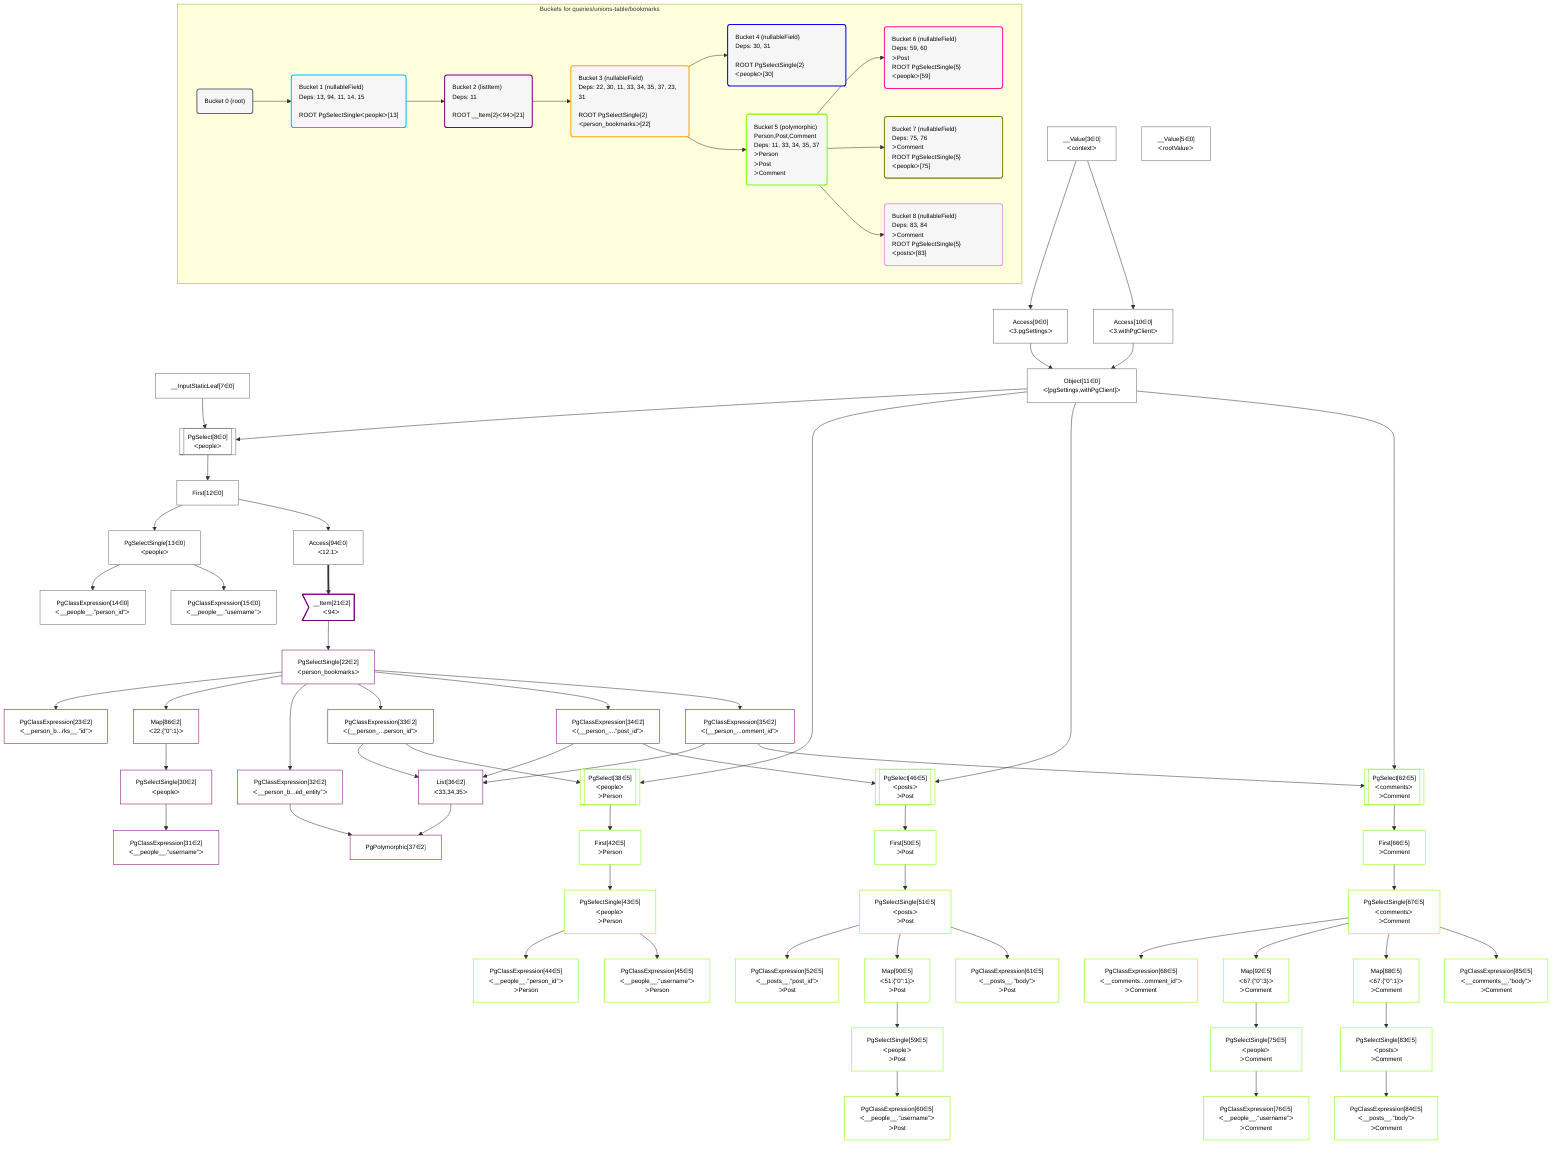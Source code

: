 %%{init: {'themeVariables': { 'fontSize': '12px'}}}%%
graph TD
    classDef path fill:#eee,stroke:#000,color:#000
    classDef plan fill:#fff,stroke-width:1px,color:#000
    classDef itemplan fill:#fff,stroke-width:2px,color:#000
    classDef sideeffectplan fill:#f00,stroke-width:2px,color:#000
    classDef bucket fill:#f6f6f6,color:#000,stroke-width:2px,text-align:left


    %% define steps
    __Value3["__Value[3∈0]<br />ᐸcontextᐳ"]:::plan
    __Value5["__Value[5∈0]<br />ᐸrootValueᐳ"]:::plan
    __InputStaticLeaf7["__InputStaticLeaf[7∈0]"]:::plan
    Access9["Access[9∈0]<br />ᐸ3.pgSettingsᐳ"]:::plan
    Access10["Access[10∈0]<br />ᐸ3.withPgClientᐳ"]:::plan
    Object11["Object[11∈0]<br />ᐸ{pgSettings,withPgClient}ᐳ"]:::plan
    PgSelect8[["PgSelect[8∈0]<br />ᐸpeopleᐳ"]]:::plan
    First12["First[12∈0]"]:::plan
    PgSelectSingle13["PgSelectSingle[13∈0]<br />ᐸpeopleᐳ"]:::plan
    PgClassExpression14["PgClassExpression[14∈0]<br />ᐸ__people__.”person_id”ᐳ"]:::plan
    PgClassExpression15["PgClassExpression[15∈0]<br />ᐸ__people__.”username”ᐳ"]:::plan
    Access94["Access[94∈0]<br />ᐸ12.1ᐳ"]:::plan
    __Item21>"__Item[21∈2]<br />ᐸ94ᐳ"]:::itemplan
    PgSelectSingle22["PgSelectSingle[22∈2]<br />ᐸperson_bookmarksᐳ"]:::plan
    PgClassExpression23["PgClassExpression[23∈2]<br />ᐸ__person_b...rks__.”id”ᐳ"]:::plan
    Map86["Map[86∈2]<br />ᐸ22:{”0”:1}ᐳ"]:::plan
    PgSelectSingle30["PgSelectSingle[30∈2]<br />ᐸpeopleᐳ"]:::plan
    PgClassExpression31["PgClassExpression[31∈2]<br />ᐸ__people__.”username”ᐳ"]:::plan
    PgClassExpression32["PgClassExpression[32∈2]<br />ᐸ__person_b...ed_entity”ᐳ"]:::plan
    PgClassExpression33["PgClassExpression[33∈2]<br />ᐸ(__person_...person_id”ᐳ"]:::plan
    PgClassExpression34["PgClassExpression[34∈2]<br />ᐸ(__person_....”post_id”ᐳ"]:::plan
    PgClassExpression35["PgClassExpression[35∈2]<br />ᐸ(__person_...omment_id”ᐳ"]:::plan
    List36["List[36∈2]<br />ᐸ33,34,35ᐳ"]:::plan
    PgPolymorphic37["PgPolymorphic[37∈2]"]:::plan
    PgSelect38[["PgSelect[38∈5]<br />ᐸpeopleᐳ<br />ᐳPerson"]]:::plan
    First42["First[42∈5]<br />ᐳPerson"]:::plan
    PgSelectSingle43["PgSelectSingle[43∈5]<br />ᐸpeopleᐳ<br />ᐳPerson"]:::plan
    PgClassExpression44["PgClassExpression[44∈5]<br />ᐸ__people__.”person_id”ᐳ<br />ᐳPerson"]:::plan
    PgClassExpression45["PgClassExpression[45∈5]<br />ᐸ__people__.”username”ᐳ<br />ᐳPerson"]:::plan
    PgSelect46[["PgSelect[46∈5]<br />ᐸpostsᐳ<br />ᐳPost"]]:::plan
    First50["First[50∈5]<br />ᐳPost"]:::plan
    PgSelectSingle51["PgSelectSingle[51∈5]<br />ᐸpostsᐳ<br />ᐳPost"]:::plan
    PgClassExpression52["PgClassExpression[52∈5]<br />ᐸ__posts__.”post_id”ᐳ<br />ᐳPost"]:::plan
    Map90["Map[90∈5]<br />ᐸ51:{”0”:1}ᐳ<br />ᐳPost"]:::plan
    PgSelectSingle59["PgSelectSingle[59∈5]<br />ᐸpeopleᐳ<br />ᐳPost"]:::plan
    PgClassExpression60["PgClassExpression[60∈5]<br />ᐸ__people__.”username”ᐳ<br />ᐳPost"]:::plan
    PgClassExpression61["PgClassExpression[61∈5]<br />ᐸ__posts__.”body”ᐳ<br />ᐳPost"]:::plan
    PgSelect62[["PgSelect[62∈5]<br />ᐸcommentsᐳ<br />ᐳComment"]]:::plan
    First66["First[66∈5]<br />ᐳComment"]:::plan
    PgSelectSingle67["PgSelectSingle[67∈5]<br />ᐸcommentsᐳ<br />ᐳComment"]:::plan
    PgClassExpression68["PgClassExpression[68∈5]<br />ᐸ__comments...omment_id”ᐳ<br />ᐳComment"]:::plan
    Map92["Map[92∈5]<br />ᐸ67:{”0”:3}ᐳ<br />ᐳComment"]:::plan
    PgSelectSingle75["PgSelectSingle[75∈5]<br />ᐸpeopleᐳ<br />ᐳComment"]:::plan
    PgClassExpression76["PgClassExpression[76∈5]<br />ᐸ__people__.”username”ᐳ<br />ᐳComment"]:::plan
    Map88["Map[88∈5]<br />ᐸ67:{”0”:1}ᐳ<br />ᐳComment"]:::plan
    PgSelectSingle83["PgSelectSingle[83∈5]<br />ᐸpostsᐳ<br />ᐳComment"]:::plan
    PgClassExpression84["PgClassExpression[84∈5]<br />ᐸ__posts__.”body”ᐳ<br />ᐳComment"]:::plan
    PgClassExpression85["PgClassExpression[85∈5]<br />ᐸ__comments__.”body”ᐳ<br />ᐳComment"]:::plan

    %% plan dependencies
    __Value3 --> Access9
    __Value3 --> Access10
    Access9 & Access10 --> Object11
    Object11 & __InputStaticLeaf7 --> PgSelect8
    PgSelect8 --> First12
    First12 --> PgSelectSingle13
    PgSelectSingle13 --> PgClassExpression14
    PgSelectSingle13 --> PgClassExpression15
    First12 --> Access94
    Access94 ==> __Item21
    __Item21 --> PgSelectSingle22
    PgSelectSingle22 --> PgClassExpression23
    PgSelectSingle22 --> Map86
    Map86 --> PgSelectSingle30
    PgSelectSingle30 --> PgClassExpression31
    PgSelectSingle22 --> PgClassExpression32
    PgSelectSingle22 --> PgClassExpression33
    PgSelectSingle22 --> PgClassExpression34
    PgSelectSingle22 --> PgClassExpression35
    PgClassExpression33 & PgClassExpression34 & PgClassExpression35 --> List36
    PgClassExpression32 & List36 --> PgPolymorphic37
    Object11 & PgClassExpression33 --> PgSelect38
    PgSelect38 --> First42
    First42 --> PgSelectSingle43
    PgSelectSingle43 --> PgClassExpression44
    PgSelectSingle43 --> PgClassExpression45
    Object11 & PgClassExpression34 --> PgSelect46
    PgSelect46 --> First50
    First50 --> PgSelectSingle51
    PgSelectSingle51 --> PgClassExpression52
    PgSelectSingle51 --> Map90
    Map90 --> PgSelectSingle59
    PgSelectSingle59 --> PgClassExpression60
    PgSelectSingle51 --> PgClassExpression61
    Object11 & PgClassExpression35 --> PgSelect62
    PgSelect62 --> First66
    First66 --> PgSelectSingle67
    PgSelectSingle67 --> PgClassExpression68
    PgSelectSingle67 --> Map92
    Map92 --> PgSelectSingle75
    PgSelectSingle75 --> PgClassExpression76
    PgSelectSingle67 --> Map88
    Map88 --> PgSelectSingle83
    PgSelectSingle83 --> PgClassExpression84
    PgSelectSingle67 --> PgClassExpression85

    subgraph "Buckets for queries/unions-table/bookmarks"
    Bucket0("Bucket 0 (root)"):::bucket
    classDef bucket0 stroke:#696969
    class Bucket0,__Value3,__Value5,__InputStaticLeaf7,PgSelect8,Access9,Access10,Object11,First12,PgSelectSingle13,PgClassExpression14,PgClassExpression15,Access94 bucket0
    Bucket1("Bucket 1 (nullableField)<br />Deps: 13, 94, 11, 14, 15<br /><br />ROOT PgSelectSingleᐸpeopleᐳ[13]"):::bucket
    classDef bucket1 stroke:#00bfff
    class Bucket1 bucket1
    Bucket2("Bucket 2 (listItem)<br />Deps: 11<br /><br />ROOT __Item{2}ᐸ94ᐳ[21]"):::bucket
    classDef bucket2 stroke:#7f007f
    class Bucket2,__Item21,PgSelectSingle22,PgClassExpression23,PgSelectSingle30,PgClassExpression31,PgClassExpression32,PgClassExpression33,PgClassExpression34,PgClassExpression35,List36,PgPolymorphic37,Map86 bucket2
    Bucket3("Bucket 3 (nullableField)<br />Deps: 22, 30, 11, 33, 34, 35, 37, 23, 31<br /><br />ROOT PgSelectSingle{2}ᐸperson_bookmarksᐳ[22]"):::bucket
    classDef bucket3 stroke:#ffa500
    class Bucket3 bucket3
    Bucket4("Bucket 4 (nullableField)<br />Deps: 30, 31<br /><br />ROOT PgSelectSingle{2}ᐸpeopleᐳ[30]"):::bucket
    classDef bucket4 stroke:#0000ff
    class Bucket4 bucket4
    Bucket5("Bucket 5 (polymorphic)<br />Person,Post,Comment<br />Deps: 11, 33, 34, 35, 37<br />ᐳPerson<br />ᐳPost<br />ᐳComment"):::bucket
    classDef bucket5 stroke:#7fff00
    class Bucket5,PgSelect38,First42,PgSelectSingle43,PgClassExpression44,PgClassExpression45,PgSelect46,First50,PgSelectSingle51,PgClassExpression52,PgSelectSingle59,PgClassExpression60,PgClassExpression61,PgSelect62,First66,PgSelectSingle67,PgClassExpression68,PgSelectSingle75,PgClassExpression76,PgSelectSingle83,PgClassExpression84,PgClassExpression85,Map88,Map90,Map92 bucket5
    Bucket6("Bucket 6 (nullableField)<br />Deps: 59, 60<br />ᐳPost<br />ROOT PgSelectSingle{5}ᐸpeopleᐳ[59]"):::bucket
    classDef bucket6 stroke:#ff1493
    class Bucket6 bucket6
    Bucket7("Bucket 7 (nullableField)<br />Deps: 75, 76<br />ᐳComment<br />ROOT PgSelectSingle{5}ᐸpeopleᐳ[75]"):::bucket
    classDef bucket7 stroke:#808000
    class Bucket7 bucket7
    Bucket8("Bucket 8 (nullableField)<br />Deps: 83, 84<br />ᐳComment<br />ROOT PgSelectSingle{5}ᐸpostsᐳ[83]"):::bucket
    classDef bucket8 stroke:#dda0dd
    class Bucket8 bucket8
    Bucket0 --> Bucket1
    Bucket1 --> Bucket2
    Bucket2 --> Bucket3
    Bucket3 --> Bucket4 & Bucket5
    Bucket5 --> Bucket6 & Bucket7 & Bucket8
    end
